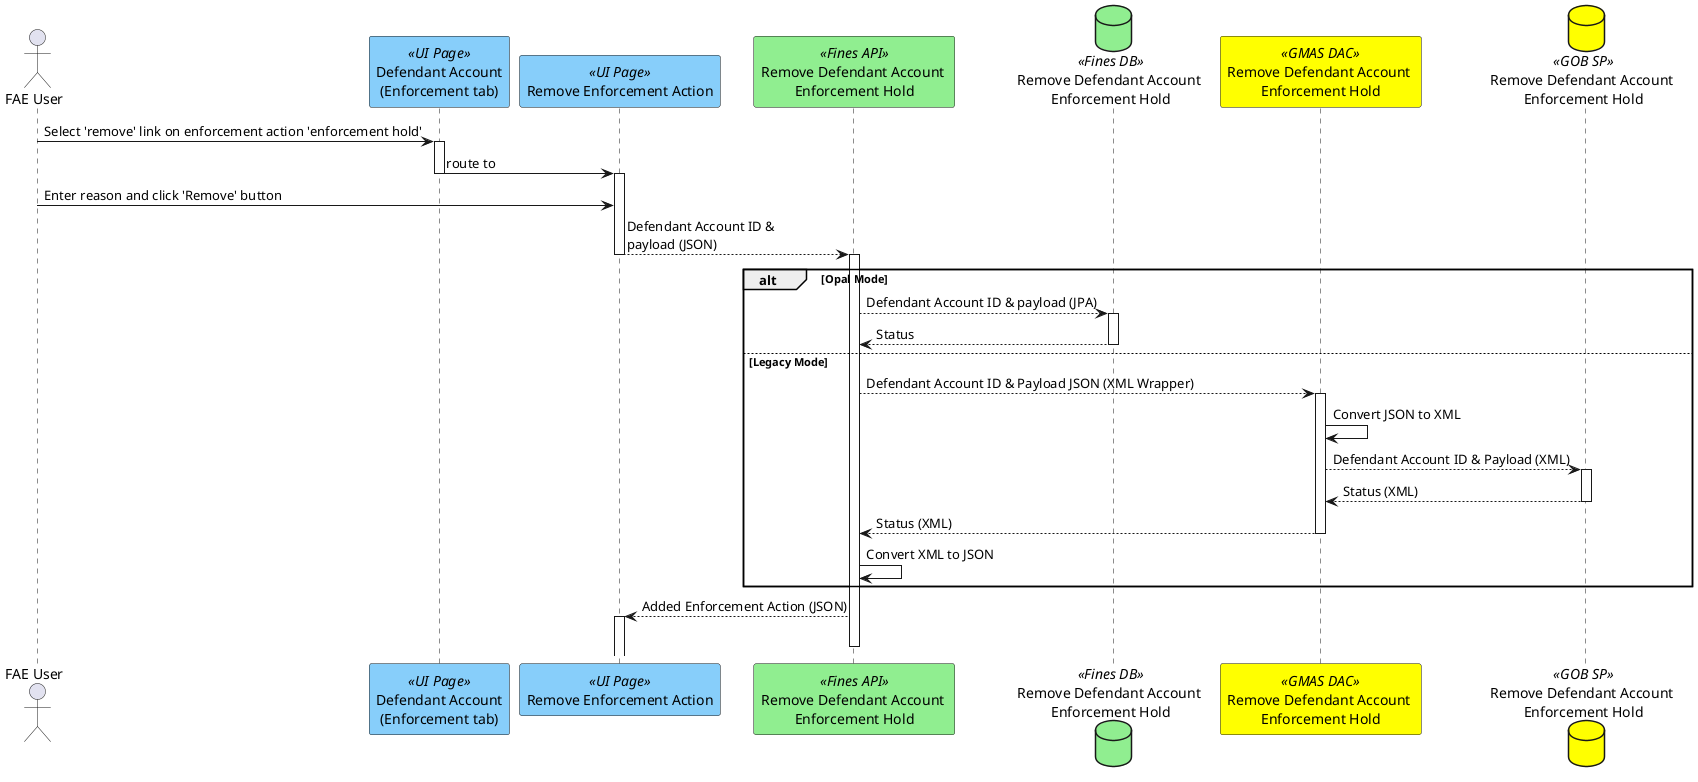 @startuml
actor "FAE User" as user
participant "Defendant Account\n(Enforcement tab)" as page <<UI Page>> #lightskyblue
participant "Remove Enforcement Action" as remenfpage <<UI Page>> #lightskyblue
participant "Remove Defendant Account \nEnforcement Hold" as remenfapi <<Fines API>> #lightgreen
database "Remove Defendant Account \nEnforcement Hold" as remenfsp <<Fines DB>>  #lightgreen
participant "Remove Defendant Account \nEnforcement Hold" as gmasdac <<GMAS DAC>> #yellow
database "Remove Defendant Account \nEnforcement Hold" as gobdb <<GOB SP>> #yellow
user -> page ++: Select 'remove' link on enforcement action 'enforcement hold'
page -> remenfpage --++: route to
user -> remenfpage : Enter reason and click 'Remove' button
remenfpage --> remenfapi --++: Defendant Account ID & \npayload (JSON)
alt Opal Mode
remenfapi --> remenfsp ++: Defendant Account ID & payload (JPA)
remenfapi <-- remenfsp --: Status
else Legacy Mode
remenfapi --> gmasdac ++: Defendant Account ID & Payload JSON (XML Wrapper)
gmasdac -> gmasdac: Convert JSON to XML
gmasdac --> gobdb ++: Defendant Account ID & Payload (XML)
gobdb --> gmasdac --: Status (XML)
gmasdac --> remenfapi --: Status (XML)
remenfapi -> remenfapi: Convert XML to JSON
end
remenfpage <-- remenfapi ++--: Added Enforcement Action (JSON)
@enduml